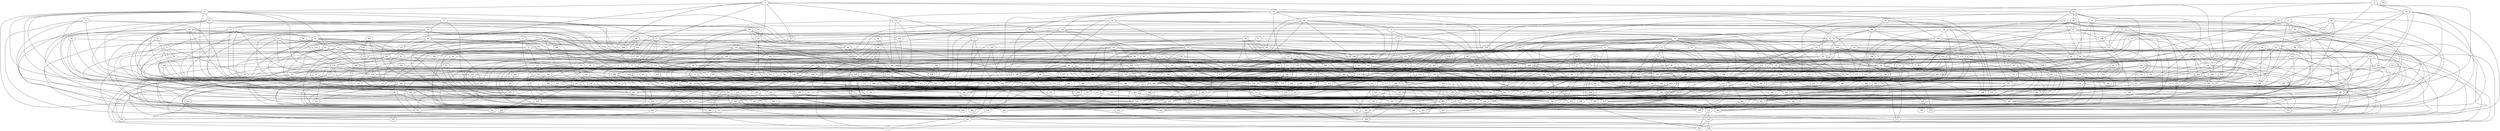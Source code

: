 strict graph "gnp_random_graph(400,0.015)" {
0;
1;
2;
3;
4;
5;
6;
7;
8;
9;
10;
11;
12;
13;
14;
15;
16;
17;
18;
19;
20;
21;
22;
23;
24;
25;
26;
27;
28;
29;
30;
31;
32;
33;
34;
35;
36;
37;
38;
39;
40;
41;
42;
43;
44;
45;
46;
47;
48;
49;
50;
51;
52;
53;
54;
55;
56;
57;
58;
59;
60;
61;
62;
63;
64;
65;
66;
67;
68;
69;
70;
71;
72;
73;
74;
75;
76;
77;
78;
79;
80;
81;
82;
83;
84;
85;
86;
87;
88;
89;
90;
91;
92;
93;
94;
95;
96;
97;
98;
99;
100;
101;
102;
103;
104;
105;
106;
107;
108;
109;
110;
111;
112;
113;
114;
115;
116;
117;
118;
119;
120;
121;
122;
123;
124;
125;
126;
127;
128;
129;
130;
131;
132;
133;
134;
135;
136;
137;
138;
139;
140;
141;
142;
143;
144;
145;
146;
147;
148;
149;
150;
151;
152;
153;
154;
155;
156;
157;
158;
159;
160;
161;
162;
163;
164;
165;
166;
167;
168;
169;
170;
171;
172;
173;
174;
175;
176;
177;
178;
179;
180;
181;
182;
183;
184;
185;
186;
187;
188;
189;
190;
191;
192;
193;
194;
195;
196;
197;
198;
199;
200;
201;
202;
203;
204;
205;
206;
207;
208;
209;
210;
211;
212;
213;
214;
215;
216;
217;
218;
219;
220;
221;
222;
223;
224;
225;
226;
227;
228;
229;
230;
231;
232;
233;
234;
235;
236;
237;
238;
239;
240;
241;
242;
243;
244;
245;
246;
247;
248;
249;
250;
251;
252;
253;
254;
255;
256;
257;
258;
259;
260;
261;
262;
263;
264;
265;
266;
267;
268;
269;
270;
271;
272;
273;
274;
275;
276;
277;
278;
279;
280;
281;
282;
283;
284;
285;
286;
287;
288;
289;
290;
291;
292;
293;
294;
295;
296;
297;
298;
299;
300;
301;
302;
303;
304;
305;
306;
307;
308;
309;
310;
311;
312;
313;
314;
315;
316;
317;
318;
319;
320;
321;
322;
323;
324;
325;
326;
327;
328;
329;
330;
331;
332;
333;
334;
335;
336;
337;
338;
339;
340;
341;
342;
343;
344;
345;
346;
347;
348;
349;
350;
351;
352;
353;
354;
355;
356;
357;
358;
359;
360;
361;
362;
363;
364;
365;
366;
367;
368;
369;
370;
371;
372;
373;
374;
375;
376;
377;
378;
379;
380;
381;
382;
383;
384;
385;
386;
387;
388;
389;
390;
391;
392;
393;
394;
395;
396;
397;
398;
399;
0 -- 345  [is_available=True, prob="0.550363733146"];
0 -- 330  [is_available=True, prob="0.949565236116"];
0 -- 91  [is_available=True, prob="0.751982206432"];
0 -- 180  [is_available=True, prob="0.565161580716"];
0 -- 342  [is_available=True, prob="1.0"];
1 -- 3  [is_available=True, prob="0.0767510638069"];
1 -- 68  [is_available=True, prob="0.824507393716"];
1 -- 326  [is_available=True, prob="0.0144702342013"];
1 -- 6  [is_available=True, prob="0.882277174586"];
1 -- 77  [is_available=True, prob="1.0"];
1 -- 15  [is_available=True, prob="0.485704711257"];
1 -- 17  [is_available=True, prob="0.775359478391"];
1 -- 371  [is_available=True, prob="0.804260559662"];
1 -- 207  [is_available=True, prob="0.584382685835"];
2 -- 387  [is_available=True, prob="1.0"];
2 -- 168  [is_available=True, prob="1.0"];
2 -- 234  [is_available=True, prob="0.146162081663"];
2 -- 333  [is_available=True, prob="0.38084859002"];
2 -- 147  [is_available=True, prob="1.0"];
2 -- 152  [is_available=True, prob="1.0"];
2 -- 58  [is_available=True, prob="0.984982382758"];
3 -- 289  [is_available=True, prob="1.0"];
3 -- 361  [is_available=True, prob="1.0"];
3 -- 135  [is_available=True, prob="1.0"];
3 -- 369  [is_available=True, prob="0.712760210188"];
3 -- 186  [is_available=True, prob="0.201286355827"];
4 -- 98  [is_available=True, prob="0.873317122088"];
4 -- 325  [is_available=True, prob="0.797630385145"];
4 -- 145  [is_available=True, prob="0.716850121101"];
4 -- 277  [is_available=True, prob="0.998652292204"];
4 -- 22  [is_available=True, prob="1.0"];
4 -- 37  [is_available=True, prob="0.315356368286"];
5 -- 227  [is_available=True, prob="0.919080797555"];
5 -- 101  [is_available=True, prob="0.348932210926"];
5 -- 262  [is_available=True, prob="0.790867087069"];
5 -- 75  [is_available=True, prob="0.307974893516"];
5 -- 373  [is_available=True, prob="0.0532842489397"];
5 -- 214  [is_available=True, prob="0.854919219994"];
6 -- 299  [is_available=True, prob="1.0"];
6 -- 54  [is_available=True, prob="0.915021395384"];
6 -- 65  [is_available=True, prob="0.864317418651"];
6 -- 329  [is_available=True, prob="0.942072456056"];
6 -- 295  [is_available=True, prob="1.0"];
6 -- 366  [is_available=True, prob="0.121861646106"];
6 -- 272  [is_available=True, prob="1.0"];
6 -- 113  [is_available=True, prob="0.0655544181188"];
6 -- 53  [is_available=True, prob="1.0"];
6 -- 182  [is_available=True, prob="0.690975462816"];
6 -- 393  [is_available=True, prob="0.791114278486"];
7 -- 101  [is_available=True, prob="0.0626440151651"];
7 -- 13  [is_available=True, prob="1.0"];
7 -- 47  [is_available=True, prob="0.811623639355"];
7 -- 23  [is_available=True, prob="0.955596031814"];
7 -- 15  [is_available=True, prob="1.0"];
7 -- 349  [is_available=True, prob="1.0"];
8 -- 224  [is_available=True, prob="0.883735561406"];
8 -- 344  [is_available=True, prob="0.686552348179"];
8 -- 386  [is_available=True, prob="0.359659571018"];
8 -- 324  [is_available=True, prob="0.0752859348123"];
8 -- 293  [is_available=True, prob="0.649588222677"];
8 -- 376  [is_available=True, prob="0.828641518514"];
8 -- 328  [is_available=True, prob="0.837824382791"];
8 -- 234  [is_available=True, prob="1.0"];
8 -- 301  [is_available=True, prob="1.0"];
8 -- 113  [is_available=True, prob="0.261983535239"];
8 -- 373  [is_available=True, prob="0.296752577428"];
8 -- 182  [is_available=True, prob="0.0647383287185"];
8 -- 24  [is_available=True, prob="0.246988666646"];
8 -- 57  [is_available=True, prob="1.0"];
8 -- 93  [is_available=True, prob="0.614249067878"];
8 -- 350  [is_available=True, prob="0.825741507517"];
9 -- 337  [is_available=True, prob="1.0"];
9 -- 338  [is_available=True, prob="0.206214702725"];
9 -- 163  [is_available=True, prob="0.466147393378"];
9 -- 190  [is_available=True, prob="1.0"];
10 -- 365  [is_available=True, prob="1.0"];
10 -- 142  [is_available=True, prob="0.464813817719"];
11 -- 329  [is_available=True, prob="0.699561533265"];
11 -- 170  [is_available=True, prob="1.0"];
11 -- 44  [is_available=True, prob="0.140881295885"];
11 -- 49  [is_available=True, prob="1.0"];
11 -- 372  [is_available=True, prob="1.0"];
11 -- 344  [is_available=True, prob="0.427304336491"];
12 -- 97  [is_available=True, prob="1.0"];
12 -- 196  [is_available=True, prob="1.0"];
12 -- 37  [is_available=True, prob="0.909222990043"];
12 -- 289  [is_available=True, prob="0.506138341961"];
12 -- 397  [is_available=True, prob="0.646401450264"];
12 -- 241  [is_available=True, prob="0.20967304071"];
12 -- 280  [is_available=True, prob="0.87209365612"];
13 -- 256  [is_available=True, prob="0.976247321349"];
13 -- 71  [is_available=True, prob="0.433798141044"];
13 -- 393  [is_available=True, prob="1.0"];
13 -- 43  [is_available=True, prob="1.0"];
13 -- 28  [is_available=True, prob="1.0"];
14 -- 80  [is_available=True, prob="0.0767716989778"];
14 -- 49  [is_available=True, prob="0.134597441147"];
14 -- 86  [is_available=True, prob="0.272868504524"];
14 -- 265  [is_available=True, prob="1.0"];
15 -- 224  [is_available=True, prob="0.857862023732"];
15 -- 166  [is_available=True, prob="0.511126934025"];
15 -- 75  [is_available=True, prob="1.0"];
15 -- 48  [is_available=True, prob="0.895966788841"];
15 -- 370  [is_available=True, prob="0.70109383392"];
15 -- 374  [is_available=True, prob="0.673608741244"];
15 -- 317  [is_available=True, prob="0.59579540891"];
15 -- 263  [is_available=True, prob="1.0"];
16 -- 65  [is_available=True, prob="0.939720790803"];
16 -- 66  [is_available=True, prob="0.115932617656"];
16 -- 205  [is_available=True, prob="0.547384033622"];
17 -- 267  [is_available=True, prob="0.416018891906"];
17 -- 203  [is_available=True, prob="0.389068605491"];
17 -- 235  [is_available=True, prob="0.250972741891"];
18 -- 133  [is_available=True, prob="0.847720126171"];
18 -- 38  [is_available=True, prob="1.0"];
18 -- 268  [is_available=True, prob="1.0"];
18 -- 274  [is_available=True, prob="0.0910262874142"];
18 -- 94  [is_available=True, prob="1.0"];
18 -- 56  [is_available=True, prob="0.552917190948"];
18 -- 158  [is_available=True, prob="0.820999962554"];
19 -- 96  [is_available=True, prob="0.985487551155"];
19 -- 162  [is_available=True, prob="0.927346751247"];
19 -- 268  [is_available=True, prob="0.961481047425"];
19 -- 307  [is_available=True, prob="0.387922867485"];
19 -- 55  [is_available=True, prob="0.437611933358"];
19 -- 91  [is_available=True, prob="0.337548996244"];
20 -- 81  [is_available=True, prob="0.363450056792"];
20 -- 323  [is_available=True, prob="0.804639223093"];
20 -- 329  [is_available=True, prob="0.442953397356"];
21 -- 96  [is_available=True, prob="1.0"];
21 -- 100  [is_available=True, prob="0.98411276923"];
21 -- 105  [is_available=True, prob="0.528207293179"];
21 -- 111  [is_available=True, prob="0.609806504414"];
21 -- 61  [is_available=True, prob="0.797767590479"];
21 -- 190  [is_available=True, prob="0.201168618727"];
22 -- 390  [is_available=True, prob="0.0160505001632"];
22 -- 360  [is_available=True, prob="1.0"];
22 -- 367  [is_available=True, prob="0.311188878107"];
22 -- 373  [is_available=True, prob="0.126546086614"];
22 -- 217  [is_available=True, prob="0.722561501082"];
22 -- 25  [is_available=True, prob="0.811278489485"];
22 -- 252  [is_available=True, prob="0.012520767742"];
23 -- 355  [is_available=True, prob="0.275498015585"];
23 -- 166  [is_available=True, prob="0.194380786351"];
23 -- 294  [is_available=True, prob="0.954912440646"];
23 -- 43  [is_available=True, prob="0.531508788407"];
23 -- 337  [is_available=True, prob="0.815422053027"];
23 -- 215  [is_available=True, prob="0.0596554980982"];
23 -- 284  [is_available=True, prob="0.541537050302"];
24 -- 252  [is_available=True, prob="0.373911673473"];
24 -- 53  [is_available=True, prob="0.954188721211"];
24 -- 205  [is_available=True, prob="0.506522559759"];
25 -- 328  [is_available=True, prob="1.0"];
25 -- 336  [is_available=True, prob="0.305294842429"];
25 -- 218  [is_available=True, prob="1.0"];
25 -- 119  [is_available=True, prob="0.949408331022"];
26 -- 321  [is_available=True, prob="0.298930010823"];
26 -- 100  [is_available=True, prob="1.0"];
26 -- 201  [is_available=True, prob="0.578313856534"];
26 -- 268  [is_available=True, prob="0.383238008005"];
26 -- 68  [is_available=True, prob="0.811722417094"];
26 -- 90  [is_available=True, prob="0.2317908487"];
26 -- 124  [is_available=True, prob="1.0"];
26 -- 125  [is_available=True, prob="1.0"];
27 -- 101  [is_available=True, prob="0.486517036006"];
27 -- 28  [is_available=True, prob="0.50268439188"];
27 -- 371  [is_available=True, prob="1.0"];
27 -- 365  [is_available=True, prob="0.47194957109"];
27 -- 209  [is_available=True, prob="0.888159093217"];
27 -- 179  [is_available=True, prob="0.673068078659"];
27 -- 378  [is_available=True, prob="1.0"];
27 -- 348  [is_available=True, prob="0.887087151766"];
28 -- 228  [is_available=True, prob="1.0"];
28 -- 329  [is_available=True, prob="0.282651155637"];
28 -- 204  [is_available=True, prob="0.437117269056"];
28 -- 212  [is_available=True, prob="1.0"];
28 -- 375  [is_available=True, prob="0.799074873795"];
28 -- 313  [is_available=True, prob="0.523672837932"];
28 -- 378  [is_available=True, prob="0.909781244202"];
29 -- 273  [is_available=True, prob="0.677642177079"];
29 -- 203  [is_available=True, prob="0.916076563392"];
29 -- 364  [is_available=True, prob="1.0"];
29 -- 235  [is_available=True, prob="0.133139738881"];
30 -- 100  [is_available=True, prob="0.572028663848"];
30 -- 357  [is_available=True, prob="1.0"];
30 -- 198  [is_available=True, prob="0.0014627621119"];
30 -- 103  [is_available=True, prob="0.356692275595"];
30 -- 392  [is_available=True, prob="0.0449932216187"];
30 -- 299  [is_available=True, prob="0.103043397816"];
30 -- 350  [is_available=True, prob="1.0"];
30 -- 389  [is_available=True, prob="0.111522651182"];
31 -- 129  [is_available=True, prob="1.0"];
31 -- 302  [is_available=True, prob="0.503833519172"];
31 -- 343  [is_available=True, prob="0.0679496681193"];
32 -- 266  [is_available=True, prob="0.30185765928"];
32 -- 127  [is_available=True, prob="0.0176504784391"];
32 -- 300  [is_available=True, prob="0.537883358302"];
32 -- 195  [is_available=True, prob="0.22375104892"];
32 -- 111  [is_available=True, prob="0.934701530874"];
33 -- 112  [is_available=True, prob="0.38046193981"];
33 -- 395  [is_available=True, prob="0.919889948235"];
33 -- 261  [is_available=True, prob="0.314936674254"];
33 -- 229  [is_available=True, prob="1.0"];
33 -- 253  [is_available=True, prob="0.0627863388462"];
34 -- 371  [is_available=True, prob="0.161778037142"];
34 -- 207  [is_available=True, prob="0.116891472796"];
34 -- 144  [is_available=True, prob="0.664228111958"];
34 -- 49  [is_available=True, prob="0.227710515879"];
34 -- 115  [is_available=True, prob="0.964663863855"];
34 -- 348  [is_available=True, prob="0.130373760183"];
35 -- 357  [is_available=True, prob="1.0"];
35 -- 175  [is_available=True, prob="0.642300717464"];
35 -- 176  [is_available=True, prob="0.7861458715"];
35 -- 376  [is_available=True, prob="0.526651872519"];
35 -- 120  [is_available=True, prob="1.0"];
35 -- 220  [is_available=True, prob="1.0"];
36 -- 179  [is_available=True, prob="0.813156509885"];
36 -- 44  [is_available=True, prob="0.170469026639"];
36 -- 333  [is_available=True, prob="0.547114264737"];
36 -- 270  [is_available=True, prob="0.348796167898"];
37 -- 192  [is_available=True, prob="0.850268873069"];
38 -- 80  [is_available=True, prob="0.389552091014"];
38 -- 145  [is_available=True, prob="0.506675340726"];
38 -- 91  [is_available=True, prob="1.0"];
38 -- 224  [is_available=True, prob="1.0"];
39 -- 96  [is_available=True, prob="0.523228814346"];
39 -- 45  [is_available=True, prob="1.0"];
39 -- 270  [is_available=True, prob="1.0"];
39 -- 205  [is_available=True, prob="0.0320249235253"];
39 -- 144  [is_available=True, prob="0.187737686191"];
39 -- 370  [is_available=True, prob="0.611342847155"];
39 -- 277  [is_available=True, prob="0.0163624778234"];
39 -- 119  [is_available=True, prob="0.0623652437595"];
39 -- 89  [is_available=True, prob="0.82917941853"];
39 -- 379  [is_available=True, prob="0.154976128579"];
39 -- 159  [is_available=True, prob="1.0"];
40 -- 260  [is_available=True, prob="0.324407084522"];
40 -- 198  [is_available=True, prob="0.503639093071"];
40 -- 393  [is_available=True, prob="0.0285803261177"];
40 -- 111  [is_available=True, prob="1.0"];
40 -- 56  [is_available=True, prob="0.154026172"];
40 -- 249  [is_available=True, prob="0.497234058116"];
40 -- 367  [is_available=True, prob="1.0"];
40 -- 350  [is_available=True, prob="0.738409906018"];
40 -- 159  [is_available=True, prob="1.0"];
41 -- 148  [is_available=True, prob="1.0"];
41 -- 190  [is_available=True, prob="0.202199065482"];
42 -- 352  [is_available=True, prob="0.176352079506"];
42 -- 150  [is_available=True, prob="0.841223652736"];
42 -- 200  [is_available=True, prob="0.463253374979"];
42 -- 174  [is_available=True, prob="0.244824185427"];
42 -- 342  [is_available=True, prob="1.0"];
42 -- 184  [is_available=True, prob="0.671496661621"];
42 -- 284  [is_available=True, prob="1.0"];
43 -- 65  [is_available=True, prob="0.132679269129"];
43 -- 374  [is_available=True, prob="0.899488553752"];
43 -- 205  [is_available=True, prob="0.974979890298"];
43 -- 244  [is_available=True, prob="0.921782823408"];
43 -- 182  [is_available=True, prob="0.896367207487"];
43 -- 216  [is_available=True, prob="0.929818162337"];
43 -- 397  [is_available=True, prob="1.0"];
43 -- 90  [is_available=True, prob="1.0"];
43 -- 271  [is_available=True, prob="0.835899735344"];
43 -- 286  [is_available=True, prob="1.0"];
44 -- 113  [is_available=True, prob="0.716148280918"];
44 -- 87  [is_available=True, prob="1.0"];
44 -- 196  [is_available=True, prob="0.196390653559"];
44 -- 154  [is_available=True, prob="0.897725412927"];
44 -- 283  [is_available=True, prob="0.677042156012"];
44 -- 191  [is_available=True, prob="0.70548931003"];
45 -- 73  [is_available=True, prob="0.642108575405"];
45 -- 174  [is_available=True, prob="0.927043772547"];
45 -- 177  [is_available=True, prob="0.436224327206"];
45 -- 178  [is_available=True, prob="0.73708262416"];
45 -- 275  [is_available=True, prob="1.0"];
45 -- 201  [is_available=True, prob="0.228785347346"];
45 -- 186  [is_available=True, prob="0.626775775633"];
46 -- 228  [is_available=True, prob="0.260790392161"];
46 -- 70  [is_available=True, prob="1.0"];
47 -- 311  [is_available=True, prob="0.706274987242"];
47 -- 395  [is_available=True, prob="0.0127483837664"];
47 -- 211  [is_available=True, prob="1.0"];
47 -- 170  [is_available=True, prob="0.852676171906"];
47 -- 247  [is_available=True, prob="0.426401630497"];
47 -- 301  [is_available=True, prob="1.0"];
47 -- 82  [is_available=True, prob="0.437723297411"];
47 -- 115  [is_available=True, prob="0.89639444505"];
47 -- 215  [is_available=True, prob="0.193444527807"];
47 -- 345  [is_available=True, prob="0.670953095546"];
48 -- 288  [is_available=True, prob="0.47795746928"];
48 -- 385  [is_available=True, prob="0.760111946809"];
48 -- 357  [is_available=True, prob="1.0"];
48 -- 202  [is_available=True, prob="1.0"];
48 -- 203  [is_available=True, prob="0.0496220708286"];
48 -- 279  [is_available=True, prob="0.924338904702"];
48 -- 314  [is_available=True, prob="0.33432773285"];
49 -- 291  [is_available=True, prob="0.0991272706394"];
49 -- 165  [is_available=True, prob="0.657793581131"];
49 -- 313  [is_available=True, prob="0.368238141996"];
49 -- 250  [is_available=True, prob="0.816467212539"];
49 -- 123  [is_available=True, prob="1.0"];
49 -- 159  [is_available=True, prob="1.0"];
50 -- 344  [is_available=True, prob="0.537243434509"];
50 -- 194  [is_available=True, prob="0.392301662837"];
50 -- 204  [is_available=True, prob="0.465391110903"];
50 -- 305  [is_available=True, prob="0.705802782876"];
50 -- 152  [is_available=True, prob="0.677154252709"];
50 -- 58  [is_available=True, prob="0.242637327158"];
51 -- 56  [is_available=True, prob="0.936370203669"];
51 -- 297  [is_available=True, prob="0.474462619023"];
51 -- 227  [is_available=True, prob="1.0"];
52 -- 387  [is_available=True, prob="1.0"];
52 -- 292  [is_available=True, prob="1.0"];
52 -- 231  [is_available=True, prob="1.0"];
52 -- 170  [is_available=True, prob="0.329255240675"];
52 -- 337  [is_available=True, prob="0.831730167519"];
52 -- 184  [is_available=True, prob="1.0"];
52 -- 377  [is_available=True, prob="1.0"];
53 -- 366  [is_available=True, prob="1.0"];
53 -- 273  [is_available=True, prob="0.0890256517373"];
53 -- 309  [is_available=True, prob="1.0"];
53 -- 350  [is_available=True, prob="0.111394482231"];
54 -- 193  [is_available=True, prob="0.274190711269"];
54 -- 67  [is_available=True, prob="1.0"];
54 -- 106  [is_available=True, prob="1.0"];
54 -- 270  [is_available=True, prob="0.510437054364"];
54 -- 367  [is_available=True, prob="0.197776973304"];
54 -- 195  [is_available=True, prob="1.0"];
54 -- 276  [is_available=True, prob="0.196365754595"];
54 -- 157  [is_available=True, prob="1.0"];
55 -- 133  [is_available=True, prob="1.0"];
55 -- 198  [is_available=True, prob="0.718584133973"];
55 -- 76  [is_available=True, prob="0.88392491365"];
55 -- 174  [is_available=True, prob="0.0652908181543"];
55 -- 178  [is_available=True, prob="0.657017627549"];
55 -- 244  [is_available=True, prob="1.0"];
55 -- 374  [is_available=True, prob="0.587515008926"];
55 -- 313  [is_available=True, prob="1.0"];
55 -- 276  [is_available=True, prob="1.0"];
55 -- 351  [is_available=True, prob="0.638598009449"];
56 -- 307  [is_available=True, prob="0.164656534395"];
56 -- 214  [is_available=True, prob="0.76115423237"];
56 -- 186  [is_available=True, prob="1.0"];
57 -- 78  [is_available=True, prob="0.659594737593"];
57 -- 271  [is_available=True, prob="0.664366305811"];
57 -- 304  [is_available=True, prob="0.463636216464"];
57 -- 232  [is_available=True, prob="0.5300825026"];
57 -- 311  [is_available=True, prob="0.44355234614"];
57 -- 381  [is_available=True, prob="0.38556767767"];
57 -- 319  [is_available=True, prob="0.877267579677"];
58 -- 76  [is_available=True, prob="1.0"];
58 -- 369  [is_available=True, prob="0.972229966181"];
58 -- 94  [is_available=True, prob="1.0"];
58 -- 63  [is_available=True, prob="0.618003580708"];
59 -- 112  [is_available=True, prob="0.766626327874"];
59 -- 337  [is_available=True, prob="0.870240063494"];
59 -- 173  [is_available=True, prob="0.401249905323"];
59 -- 342  [is_available=True, prob="1.0"];
60 -- 277  [is_available=True, prob="1.0"];
61 -- 142  [is_available=True, prob="0.325702830183"];
62 -- 385  [is_available=True, prob="1.0"];
62 -- 347  [is_available=True, prob="0.348096365584"];
62 -- 174  [is_available=True, prob="0.417733852174"];
62 -- 148  [is_available=True, prob="0.0963215125261"];
62 -- 183  [is_available=True, prob="0.737273212032"];
62 -- 282  [is_available=True, prob="0.78810655784"];
62 -- 91  [is_available=True, prob="0.96868110329"];
62 -- 94  [is_available=True, prob="0.905534760656"];
63 -- 352  [is_available=True, prob="0.958701824488"];
63 -- 386  [is_available=True, prob="0.933449263284"];
63 -- 324  [is_available=True, prob="0.984631826304"];
63 -- 392  [is_available=True, prob="0.333111468042"];
63 -- 204  [is_available=True, prob="0.960925657904"];
63 -- 178  [is_available=True, prob="1.0"];
63 -- 373  [is_available=True, prob="0.199149280065"];
63 -- 95  [is_available=True, prob="0.847238197637"];
64 -- 304  [is_available=True, prob="1.0"];
64 -- 217  [is_available=True, prob="0.444250324854"];
64 -- 125  [is_available=True, prob="0.477034164654"];
64 -- 305  [is_available=True, prob="0.967977159165"];
65 -- 289  [is_available=True, prob="0.759675523146"];
65 -- 386  [is_available=True, prob="0.169686407542"];
65 -- 168  [is_available=True, prob="1.0"];
65 -- 265  [is_available=True, prob="0.596284481376"];
65 -- 94  [is_available=True, prob="0.793997898244"];
66 -- 384  [is_available=True, prob="1.0"];
66 -- 175  [is_available=True, prob="0.573075249551"];
66 -- 372  [is_available=True, prob="0.921012147548"];
66 -- 254  [is_available=True, prob="0.495739830761"];
66 -- 118  [is_available=True, prob="0.21569471566"];
66 -- 249  [is_available=True, prob="1.0"];
66 -- 251  [is_available=True, prob="0.452669281119"];
66 -- 158  [is_available=True, prob="0.532306235877"];
67 -- 68  [is_available=True, prob="1.0"];
68 -- 360  [is_available=True, prob="0.443294179036"];
68 -- 332  [is_available=True, prob="0.343955937044"];
68 -- 333  [is_available=True, prob="0.371564047807"];
68 -- 90  [is_available=True, prob="0.964590945736"];
69 -- 297  [is_available=True, prob="0.59800091114"];
69 -- 174  [is_available=True, prob="0.405719801159"];
70 -- 197  [is_available=True, prob="0.223076331621"];
70 -- 168  [is_available=True, prob="0.506274620679"];
70 -- 269  [is_available=True, prob="1.0"];
70 -- 309  [is_available=True, prob="0.600264165836"];
70 -- 86  [is_available=True, prob="0.405099806923"];
70 -- 249  [is_available=True, prob="0.357951620083"];
70 -- 221  [is_available=True, prob="0.561675457262"];
71 -- 164  [is_available=True, prob="0.305677154165"];
71 -- 357  [is_available=True, prob="0.250710911664"];
71 -- 335  [is_available=True, prob="0.574576001012"];
71 -- 281  [is_available=True, prob="0.0619576494242"];
71 -- 79  [is_available=True, prob="0.334480449535"];
71 -- 318  [is_available=True, prob="0.758435122933"];
72 -- 104  [is_available=True, prob="0.593834264931"];
72 -- 138  [is_available=True, prob="1.0"];
72 -- 147  [is_available=True, prob="1.0"];
72 -- 199  [is_available=True, prob="0.0252785957428"];
73 -- 322  [is_available=True, prob="0.118924799397"];
73 -- 166  [is_available=True, prob="0.181684198696"];
73 -- 143  [is_available=True, prob="0.944146756839"];
73 -- 87  [is_available=True, prob="0.591447088556"];
73 -- 120  [is_available=True, prob="0.319082419158"];
73 -- 123  [is_available=True, prob="0.666665323806"];
74 -- 281  [is_available=True, prob="0.492431552216"];
74 -- 359  [is_available=True, prob="0.565788679236"];
75 -- 292  [is_available=True, prob="0.385305620168"];
75 -- 398  [is_available=True, prob="1.0"];
75 -- 117  [is_available=True, prob="0.874769605979"];
75 -- 94  [is_available=True, prob="0.425916864875"];
76 -- 261  [is_available=True, prob="0.261602262519"];
76 -- 309  [is_available=True, prob="0.292237871626"];
76 -- 183  [is_available=True, prob="0.978771679248"];
76 -- 127  [is_available=True, prob="0.422605898913"];
77 -- 208  [is_available=True, prob="0.0439463170868"];
77 -- 164  [is_available=True, prob="0.829417017213"];
77 -- 150  [is_available=True, prob="1.0"];
77 -- 145  [is_available=True, prob="0.0704038367697"];
78 -- 395  [is_available=True, prob="0.51192852829"];
78 -- 260  [is_available=True, prob="0.868759047169"];
78 -- 170  [is_available=True, prob="0.136080199217"];
78 -- 107  [is_available=True, prob="1.0"];
78 -- 241  [is_available=True, prob="0.39337083081"];
78 -- 311  [is_available=True, prob="0.185296152254"];
79 -- 247  [is_available=True, prob="0.915086863886"];
79 -- 174  [is_available=True, prob="0.744337506259"];
80 -- 322  [is_available=True, prob="0.780556592976"];
80 -- 394  [is_available=True, prob="0.806580104941"];
80 -- 216  [is_available=True, prob="1.0"];
80 -- 184  [is_available=True, prob="0.594109095867"];
80 -- 158  [is_available=True, prob="0.169119432087"];
81 -- 128  [is_available=True, prob="0.0902349129037"];
81 -- 395  [is_available=True, prob="0.525062802057"];
81 -- 347  [is_available=True, prob="1.0"];
81 -- 221  [is_available=True, prob="1.0"];
82 -- 384  [is_available=True, prob="1.0"];
82 -- 292  [is_available=True, prob="0.392772753012"];
82 -- 296  [is_available=True, prob="0.379487469599"];
82 -- 297  [is_available=True, prob="0.0786413090105"];
82 -- 331  [is_available=True, prob="0.0722397187312"];
82 -- 118  [is_available=True, prob="1.0"];
82 -- 125  [is_available=True, prob="0.384530378006"];
82 -- 319  [is_available=True, prob="0.916164854737"];
83 -- 208  [is_available=True, prob="1.0"];
83 -- 361  [is_available=True, prob="0.0892004619792"];
83 -- 163  [is_available=True, prob="0.210411877061"];
83 -- 182  [is_available=True, prob="1.0"];
84 -- 160  [is_available=True, prob="0.716588985192"];
84 -- 387  [is_available=True, prob="0.317917902152"];
84 -- 270  [is_available=True, prob="0.359351010478"];
85 -- 176  [is_available=True, prob="0.0969984756391"];
85 -- 131  [is_available=True, prob="0.44604789671"];
85 -- 324  [is_available=True, prob="0.763216053853"];
85 -- 235  [is_available=True, prob="0.384961825973"];
86 -- 192  [is_available=True, prob="0.59093669595"];
86 -- 257  [is_available=True, prob="1.0"];
86 -- 326  [is_available=True, prob="1.0"];
86 -- 150  [is_available=True, prob="0.0468633793471"];
87 -- 132  [is_available=True, prob="1.0"];
87 -- 109  [is_available=True, prob="0.814872449596"];
87 -- 365  [is_available=True, prob="0.226157154496"];
87 -- 375  [is_available=True, prob="0.401262184069"];
87 -- 100  [is_available=True, prob="0.95444526745"];
87 -- 396  [is_available=True, prob="1.0"];
87 -- 254  [is_available=True, prob="0.255339451785"];
88 -- 120  [is_available=True, prob="0.528345139428"];
88 -- 296  [is_available=True, prob="0.245575594681"];
88 -- 244  [is_available=True, prob="1.0"];
88 -- 230  [is_available=True, prob="1.0"];
89 -- 97  [is_available=True, prob="1.0"];
89 -- 355  [is_available=True, prob="1.0"];
89 -- 328  [is_available=True, prob="0.925008215664"];
89 -- 185  [is_available=True, prob="0.228803411077"];
89 -- 124  [is_available=True, prob="1.0"];
90 -- 170  [is_available=True, prob="0.961911677751"];
90 -- 334  [is_available=True, prob="0.0856710119258"];
90 -- 175  [is_available=True, prob="1.0"];
90 -- 146  [is_available=True, prob="1.0"];
91 -- 358  [is_available=True, prob="0.63337368145"];
91 -- 328  [is_available=True, prob="0.442531088313"];
91 -- 138  [is_available=True, prob="0.289119151673"];
91 -- 235  [is_available=True, prob="1.0"];
91 -- 142  [is_available=True, prob="0.279297919144"];
91 -- 303  [is_available=True, prob="0.960703141288"];
91 -- 253  [is_available=True, prob="1.0"];
92 -- 289  [is_available=True, prob="0.302117844267"];
92 -- 237  [is_available=True, prob="0.973882286526"];
92 -- 304  [is_available=True, prob="0.462365576027"];
92 -- 337  [is_available=True, prob="1.0"];
92 -- 178  [is_available=True, prob="0.525468734074"];
92 -- 181  [is_available=True, prob="0.921544872496"];
92 -- 248  [is_available=True, prob="0.206448856808"];
93 -- 101  [is_available=True, prob="0.475173116857"];
93 -- 399  [is_available=True, prob="1.0"];
93 -- 248  [is_available=True, prob="0.557385287537"];
93 -- 284  [is_available=True, prob="1.0"];
93 -- 133  [is_available=True, prob="1.0"];
94 -- 222  [is_available=True, prob="1.0"];
94 -- 312  [is_available=True, prob="0.558094335593"];
94 -- 380  [is_available=True, prob="0.577752573395"];
94 -- 127  [is_available=True, prob="0.188670840274"];
95 -- 395  [is_available=True, prob="0.160086063889"];
95 -- 243  [is_available=True, prob="1.0"];
95 -- 363  [is_available=True, prob="0.234538408959"];
95 -- 179  [is_available=True, prob="0.487887348375"];
95 -- 313  [is_available=True, prob="0.511664309917"];
96 -- 257  [is_available=True, prob="0.652167671497"];
96 -- 194  [is_available=True, prob="0.333481943188"];
96 -- 355  [is_available=True, prob="0.160447886772"];
96 -- 338  [is_available=True, prob="0.947015482205"];
96 -- 191  [is_available=True, prob="0.673752569952"];
97 -- 385  [is_available=True, prob="1.0"];
97 -- 356  [is_available=True, prob="0.730500933512"];
97 -- 134  [is_available=True, prob="0.417549699437"];
97 -- 332  [is_available=True, prob="0.149967601189"];
97 -- 217  [is_available=True, prob="0.480251971417"];
97 -- 346  [is_available=True, prob="0.765838863566"];
97 -- 125  [is_available=True, prob="1.0"];
98 -- 137  [is_available=True, prob="1.0"];
98 -- 163  [is_available=True, prob="0.869992147148"];
98 -- 161  [is_available=True, prob="0.419862168636"];
99 -- 240  [is_available=True, prob="0.772271352973"];
99 -- 204  [is_available=True, prob="1.0"];
99 -- 141  [is_available=True, prob="1.0"];
99 -- 269  [is_available=True, prob="0.126301767581"];
100 -- 264  [is_available=True, prob="0.615856837851"];
100 -- 300  [is_available=True, prob="0.177843465626"];
100 -- 210  [is_available=True, prob="0.730417983601"];
100 -- 215  [is_available=True, prob="0.146576928484"];
101 -- 192  [is_available=True, prob="0.657975961779"];
101 -- 164  [is_available=True, prob="0.609475573307"];
101 -- 300  [is_available=True, prob="0.854156161151"];
101 -- 307  [is_available=True, prob="0.0783076131163"];
101 -- 280  [is_available=True, prob="0.603552263687"];
102 -- 136  [is_available=True, prob="0.0871021124556"];
102 -- 319  [is_available=True, prob="0.217940612944"];
103 -- 200  [is_available=True, prob="0.886263329044"];
103 -- 336  [is_available=True, prob="0.881005095049"];
103 -- 324  [is_available=True, prob="0.461256282994"];
103 -- 369  [is_available=True, prob="0.988254615645"];
104 -- 352  [is_available=True, prob="0.920249462987"];
104 -- 244  [is_available=True, prob="0.974216494137"];
105 -- 378  [is_available=True, prob="0.176663539561"];
105 -- 261  [is_available=True, prob="0.916169059346"];
105 -- 278  [is_available=True, prob="1.0"];
105 -- 231  [is_available=True, prob="1.0"];
106 -- 264  [is_available=True, prob="0.546828884341"];
106 -- 258  [is_available=True, prob="0.380815338092"];
106 -- 389  [is_available=True, prob="1.0"];
107 -- 273  [is_available=True, prob="0.290094153444"];
107 -- 371  [is_available=True, prob="0.915214160106"];
108 -- 367  [is_available=True, prob="0.763129146957"];
109 -- 386  [is_available=True, prob="1.0"];
109 -- 195  [is_available=True, prob="1.0"];
109 -- 182  [is_available=True, prob="0.414904219093"];
109 -- 183  [is_available=True, prob="1.0"];
109 -- 185  [is_available=True, prob="1.0"];
109 -- 189  [is_available=True, prob="0.36560517588"];
110 -- 194  [is_available=True, prob="1.0"];
110 -- 360  [is_available=True, prob="0.597056616941"];
110 -- 361  [is_available=True, prob="0.879472886431"];
110 -- 249  [is_available=True, prob="0.26844261204"];
110 -- 282  [is_available=True, prob="0.865236521304"];
110 -- 381  [is_available=True, prob="0.494613294115"];
110 -- 351  [is_available=True, prob="0.471610377942"];
111 -- 197  [is_available=True, prob="0.359206045396"];
111 -- 233  [is_available=True, prob="0.642915719419"];
111 -- 300  [is_available=True, prob="0.109136600756"];
111 -- 309  [is_available=True, prob="0.992666624487"];
112 -- 131  [is_available=True, prob="1.0"];
112 -- 165  [is_available=True, prob="0.585540356988"];
112 -- 376  [is_available=True, prob="0.156095136954"];
112 -- 312  [is_available=True, prob="0.0664941549064"];
112 -- 286  [is_available=True, prob="0.936435633269"];
113 -- 173  [is_available=True, prob="1.0"];
113 -- 301  [is_available=True, prob="0.491623184105"];
113 -- 317  [is_available=True, prob="0.0713724317843"];
114 -- 296  [is_available=True, prob="0.373579221237"];
114 -- 276  [is_available=True, prob="0.108129910546"];
114 -- 172  [is_available=True, prob="0.710160152249"];
114 -- 119  [is_available=True, prob="1.0"];
115 -- 354  [is_available=True, prob="0.680936022358"];
115 -- 230  [is_available=True, prob="0.243852891702"];
115 -- 245  [is_available=True, prob="0.981703449931"];
115 -- 314  [is_available=True, prob="0.607880304589"];
116 -- 170  [is_available=True, prob="0.992193186998"];
116 -- 395  [is_available=True, prob="1.0"];
116 -- 140  [is_available=True, prob="0.402564519463"];
116 -- 372  [is_available=True, prob="0.532315787258"];
116 -- 282  [is_available=True, prob="0.138385971559"];
116 -- 349  [is_available=True, prob="0.519968181249"];
116 -- 383  [is_available=True, prob="0.21608175524"];
117 -- 386  [is_available=True, prob="0.601150030258"];
117 -- 212  [is_available=True, prob="1.0"];
117 -- 365  [is_available=True, prob="0.450887003258"];
118 -- 224  [is_available=True, prob="0.814539320197"];
118 -- 295  [is_available=True, prob="0.760124163916"];
118 -- 169  [is_available=True, prob="0.708631311181"];
118 -- 140  [is_available=True, prob="0.862695806489"];
118 -- 241  [is_available=True, prob="0.314070768521"];
118 -- 340  [is_available=True, prob="0.048133262241"];
118 -- 268  [is_available=True, prob="0.177202808952"];
119 -- 294  [is_available=True, prob="0.412187833028"];
119 -- 396  [is_available=True, prob="0.979276427002"];
119 -- 333  [is_available=True, prob="0.0409845891646"];
119 -- 175  [is_available=True, prob="0.181863698009"];
119 -- 150  [is_available=True, prob="0.468513901788"];
119 -- 311  [is_available=True, prob="0.423205725928"];
119 -- 124  [is_available=True, prob="1.0"];
120 -- 166  [is_available=True, prob="0.316046682967"];
120 -- 328  [is_available=True, prob="0.107580096331"];
120 -- 279  [is_available=True, prob="0.56631126315"];
120 -- 376  [is_available=True, prob="0.169399977683"];
120 -- 341  [is_available=True, prob="0.169260005857"];
120 -- 151  [is_available=True, prob="1.0"];
120 -- 155  [is_available=True, prob="0.00136938429615"];
121 -- 141  [is_available=True, prob="0.170680603533"];
121 -- 216  [is_available=True, prob="0.170280988511"];
121 -- 387  [is_available=True, prob="0.889061625399"];
121 -- 133  [is_available=True, prob="0.501490644503"];
121 -- 135  [is_available=True, prob="0.378107714528"];
122 -- 130  [is_available=True, prob="0.613514923929"];
122 -- 323  [is_available=True, prob="1.0"];
122 -- 360  [is_available=True, prob="1.0"];
122 -- 235  [is_available=True, prob="1.0"];
122 -- 238  [is_available=True, prob="0.0305569290398"];
122 -- 179  [is_available=True, prob="0.650937681695"];
122 -- 154  [is_available=True, prob="1.0"];
123 -- 392  [is_available=True, prob="0.282301994869"];
123 -- 240  [is_available=True, prob="1.0"];
123 -- 279  [is_available=True, prob="1.0"];
123 -- 378  [is_available=True, prob="0.116645942186"];
124 -- 128  [is_available=True, prob="0.631989710856"];
124 -- 134  [is_available=True, prob="0.294974869228"];
124 -- 209  [is_available=True, prob="1.0"];
125 -- 167  [is_available=True, prob="0.962530700247"];
126 -- 240  [is_available=True, prob="0.479578079134"];
126 -- 288  [is_available=True, prob="0.430798433768"];
126 -- 292  [is_available=True, prob="1.0"];
126 -- 158  [is_available=True, prob="1.0"];
126 -- 377  [is_available=True, prob="1.0"];
127 -- 291  [is_available=True, prob="0.377096048626"];
127 -- 292  [is_available=True, prob="1.0"];
127 -- 360  [is_available=True, prob="0.638675632909"];
127 -- 215  [is_available=True, prob="0.271343617249"];
127 -- 379  [is_available=True, prob="0.393261117671"];
127 -- 156  [is_available=True, prob="0.0870361109081"];
128 -- 387  [is_available=True, prob="0.887521546458"];
128 -- 342  [is_available=True, prob="0.0559725777587"];
128 -- 276  [is_available=True, prob="1.0"];
128 -- 310  [is_available=True, prob="0.557490013626"];
128 -- 314  [is_available=True, prob="0.485640383207"];
128 -- 285  [is_available=True, prob="1.0"];
129 -- 191  [is_available=True, prob="0.587328977818"];
129 -- 237  [is_available=True, prob="0.88740487429"];
130 -- 324  [is_available=True, prob="0.225326507782"];
130 -- 174  [is_available=True, prob="0.556151454429"];
130 -- 183  [is_available=True, prob="1.0"];
131 -- 304  [is_available=True, prob="0.915615795763"];
131 -- 307  [is_available=True, prob="0.135058356301"];
131 -- 358  [is_available=True, prob="1.0"];
132 -- 224  [is_available=True, prob="0.594380797611"];
132 -- 203  [is_available=True, prob="0.895489384997"];
132 -- 208  [is_available=True, prob="0.380189980345"];
132 -- 241  [is_available=True, prob="0.384275189723"];
132 -- 179  [is_available=True, prob="0.0730591676504"];
132 -- 244  [is_available=True, prob="1.0"];
132 -- 182  [is_available=True, prob="0.567748777359"];
132 -- 345  [is_available=True, prob="0.454770596386"];
133 -- 336  [is_available=True, prob="1.0"];
133 -- 217  [is_available=True, prob="1.0"];
133 -- 156  [is_available=True, prob="0.646374139751"];
134 -- 289  [is_available=True, prob="0.726116440878"];
134 -- 201  [is_available=True, prob="0.310336694273"];
134 -- 266  [is_available=True, prob="0.517312622495"];
134 -- 391  [is_available=True, prob="1.0"];
134 -- 217  [is_available=True, prob="1.0"];
134 -- 255  [is_available=True, prob="0.3669724105"];
135 -- 327  [is_available=True, prob="1.0"];
135 -- 186  [is_available=True, prob="1.0"];
135 -- 191  [is_available=True, prob="1.0"];
136 -- 186  [is_available=True, prob="0.281352022572"];
136 -- 388  [is_available=True, prob="0.832531184543"];
136 -- 230  [is_available=True, prob="0.962723275253"];
136 -- 271  [is_available=True, prob="0.389525490805"];
137 -- 260  [is_available=True, prob="0.559310226087"];
137 -- 197  [is_available=True, prob="0.216793589667"];
137 -- 234  [is_available=True, prob="0.137118383006"];
137 -- 173  [is_available=True, prob="0.268964158681"];
137 -- 335  [is_available=True, prob="0.298611500915"];
138 -- 193  [is_available=True, prob="0.675381920234"];
138 -- 147  [is_available=True, prob="0.0117202044955"];
139 -- 369  [is_available=True, prob="0.373367492776"];
139 -- 266  [is_available=True, prob="0.265278385462"];
139 -- 214  [is_available=True, prob="0.200109386454"];
139 -- 303  [is_available=True, prob="1.0"];
140 -- 227  [is_available=True, prob="0.990487117747"];
140 -- 294  [is_available=True, prob="0.717651952508"];
140 -- 368  [is_available=True, prob="0.00416991869628"];
140 -- 211  [is_available=True, prob="0.0433606020497"];
140 -- 315  [is_available=True, prob="0.828141138411"];
141 -- 262  [is_available=True, prob="1.0"];
141 -- 327  [is_available=True, prob="0.494336182517"];
141 -- 142  [is_available=True, prob="1.0"];
141 -- 387  [is_available=True, prob="0.174034673876"];
142 -- 269  [is_available=True, prob="0.0554150477406"];
142 -- 255  [is_available=True, prob="0.0422020824766"];
143 -- 156  [is_available=True, prob="0.980113884294"];
143 -- 372  [is_available=True, prob="0.00279444053724"];
143 -- 190  [is_available=True, prob="0.353225362765"];
143 -- 215  [is_available=True, prob="0.661417621358"];
144 -- 160  [is_available=True, prob="1.0"];
144 -- 323  [is_available=True, prob="1.0"];
144 -- 147  [is_available=True, prob="0.301104146738"];
144 -- 214  [is_available=True, prob="1.0"];
144 -- 279  [is_available=True, prob="0.646467272121"];
144 -- 222  [is_available=True, prob="0.628163839935"];
145 -- 324  [is_available=True, prob="0.092042720624"];
145 -- 328  [is_available=True, prob="0.471882254877"];
145 -- 363  [is_available=True, prob="0.111483966564"];
145 -- 372  [is_available=True, prob="1.0"];
146 -- 241  [is_available=True, prob="1.0"];
146 -- 211  [is_available=True, prob="1.0"];
146 -- 280  [is_available=True, prob="1.0"];
146 -- 222  [is_available=True, prob="0.275254479957"];
146 -- 287  [is_available=True, prob="0.520507618554"];
147 -- 325  [is_available=True, prob="0.0670316021638"];
147 -- 203  [is_available=True, prob="0.521358260415"];
147 -- 154  [is_available=True, prob="0.812665692176"];
148 -- 216  [is_available=True, prob="0.402335498604"];
148 -- 186  [is_available=True, prob="0.234558379378"];
148 -- 360  [is_available=True, prob="0.422882510158"];
149 -- 237  [is_available=True, prob="1.0"];
150 -- 232  [is_available=True, prob="0.512189648594"];
150 -- 380  [is_available=True, prob="0.606082241815"];
151 -- 316  [is_available=True, prob="0.392307941816"];
151 -- 333  [is_available=True, prob="0.54019815705"];
151 -- 397  [is_available=True, prob="0.759847847891"];
152 -- 240  [is_available=True, prob="0.299782907489"];
153 -- 322  [is_available=True, prob="0.894428549403"];
153 -- 260  [is_available=True, prob="0.111198524837"];
153 -- 233  [is_available=True, prob="0.599297620475"];
153 -- 363  [is_available=True, prob="1.0"];
153 -- 369  [is_available=True, prob="1.0"];
153 -- 348  [is_available=True, prob="0.506617698339"];
154 -- 196  [is_available=True, prob="0.76673245733"];
154 -- 203  [is_available=True, prob="0.275734628027"];
154 -- 301  [is_available=True, prob="0.869513276718"];
154 -- 176  [is_available=True, prob="0.212937926009"];
154 -- 249  [is_available=True, prob="0.511389248475"];
154 -- 157  [is_available=True, prob="0.878089450508"];
155 -- 234  [is_available=True, prob="0.548277060939"];
155 -- 298  [is_available=True, prob="0.478929918864"];
155 -- 262  [is_available=True, prob="0.544642755734"];
155 -- 215  [is_available=True, prob="1.0"];
156 -- 256  [is_available=True, prob="1.0"];
156 -- 162  [is_available=True, prob="0.778578768562"];
156 -- 165  [is_available=True, prob="0.0908055764632"];
156 -- 180  [is_available=True, prob="0.869261489826"];
156 -- 277  [is_available=True, prob="0.382281723015"];
157 -- 198  [is_available=True, prob="1.0"];
157 -- 325  [is_available=True, prob="0.0753334760661"];
158 -- 392  [is_available=True, prob="0.95947814654"];
158 -- 372  [is_available=True, prob="1.0"];
158 -- 309  [is_available=True, prob="1.0"];
159 -- 288  [is_available=True, prob="0.196928690533"];
159 -- 308  [is_available=True, prob="1.0"];
159 -- 347  [is_available=True, prob="1.0"];
160 -- 209  [is_available=True, prob="1.0"];
160 -- 170  [is_available=True, prob="0.652165464716"];
161 -- 347  [is_available=True, prob="0.872592575885"];
161 -- 306  [is_available=True, prob="1.0"];
161 -- 182  [is_available=True, prob="0.707325688446"];
161 -- 335  [is_available=True, prob="0.137071727689"];
162 -- 164  [is_available=True, prob="1.0"];
162 -- 390  [is_available=True, prob="1.0"];
162 -- 315  [is_available=True, prob="1.0"];
163 -- 322  [is_available=True, prob="0.563269918659"];
163 -- 269  [is_available=True, prob="1.0"];
163 -- 276  [is_available=True, prob="0.223416063236"];
163 -- 347  [is_available=True, prob="1.0"];
164 -- 249  [is_available=True, prob="0.481061708986"];
165 -- 368  [is_available=True, prob="0.747580423551"];
165 -- 388  [is_available=True, prob="1.0"];
165 -- 301  [is_available=True, prob="0.562754893668"];
166 -- 375  [is_available=True, prob="0.685944035176"];
166 -- 229  [is_available=True, prob="0.789780075913"];
166 -- 183  [is_available=True, prob="0.39974544628"];
166 -- 297  [is_available=True, prob="1.0"];
167 -- 168  [is_available=True, prob="0.761499147565"];
167 -- 241  [is_available=True, prob="0.3821129858"];
167 -- 331  [is_available=True, prob="1.0"];
167 -- 328  [is_available=True, prob="0.125245372066"];
168 -- 326  [is_available=True, prob="0.989677177512"];
168 -- 327  [is_available=True, prob="0.375181745203"];
168 -- 238  [is_available=True, prob="0.478932864955"];
168 -- 308  [is_available=True, prob="1.0"];
168 -- 219  [is_available=True, prob="1.0"];
169 -- 393  [is_available=True, prob="0.593761805771"];
169 -- 291  [is_available=True, prob="0.632406810637"];
169 -- 398  [is_available=True, prob="0.0166783591458"];
170 -- 210  [is_available=True, prob="0.995446611913"];
170 -- 373  [is_available=True, prob="0.930230895343"];
170 -- 185  [is_available=True, prob="0.987697125281"];
170 -- 376  [is_available=True, prob="1.0"];
170 -- 335  [is_available=True, prob="0.236371361376"];
171 -- 258  [is_available=True, prob="0.909012655284"];
171 -- 388  [is_available=True, prob="1.0"];
171 -- 395  [is_available=True, prob="0.928854116873"];
171 -- 366  [is_available=True, prob="1.0"];
171 -- 275  [is_available=True, prob="1.0"];
171 -- 340  [is_available=True, prob="0.607388083164"];
171 -- 238  [is_available=True, prob="0.768556667396"];
171 -- 220  [is_available=True, prob="1.0"];
172 -- 388  [is_available=True, prob="1.0"];
172 -- 305  [is_available=True, prob="0.948111807578"];
172 -- 307  [is_available=True, prob="0.877489435031"];
172 -- 276  [is_available=True, prob="0.379852157198"];
172 -- 278  [is_available=True, prob="1.0"];
172 -- 348  [is_available=True, prob="0.828063061726"];
173 -- 283  [is_available=True, prob="0.764399904917"];
173 -- 292  [is_available=True, prob="1.0"];
173 -- 240  [is_available=True, prob="0.777901547429"];
173 -- 341  [is_available=True, prob="0.982735405619"];
173 -- 280  [is_available=True, prob="0.14201351429"];
174 -- 320  [is_available=True, prob="0.353538989721"];
174 -- 290  [is_available=True, prob="0.416008808599"];
174 -- 305  [is_available=True, prob="1.0"];
174 -- 219  [is_available=True, prob="1.0"];
175 -- 192  [is_available=True, prob="0.865844742072"];
175 -- 263  [is_available=True, prob="0.535350123453"];
175 -- 240  [is_available=True, prob="0.0911232219416"];
175 -- 241  [is_available=True, prob="1.0"];
175 -- 216  [is_available=True, prob="0.727171957602"];
176 -- 299  [is_available=True, prob="0.667010507172"];
176 -- 178  [is_available=True, prob="1.0"];
176 -- 213  [is_available=True, prob="0.252960642589"];
176 -- 182  [is_available=True, prob="0.142012273838"];
176 -- 220  [is_available=True, prob="1.0"];
176 -- 221  [is_available=True, prob="1.0"];
177 -- 289  [is_available=True, prob="0.0165059024774"];
177 -- 191  [is_available=True, prob="0.623226127139"];
178 -- 256  [is_available=True, prob="1.0"];
178 -- 354  [is_available=True, prob="0.707812600567"];
178 -- 211  [is_available=True, prob="0.624418002042"];
178 -- 244  [is_available=True, prob="0.701688213285"];
179 -- 352  [is_available=True, prob="1.0"];
179 -- 234  [is_available=True, prob="0.833796324067"];
179 -- 335  [is_available=True, prob="0.463284306446"];
179 -- 208  [is_available=True, prob="0.48556980479"];
179 -- 209  [is_available=True, prob="0.341176391208"];
179 -- 183  [is_available=True, prob="0.153714272389"];
179 -- 349  [is_available=True, prob="0.489163702074"];
180 -- 375  [is_available=True, prob="1.0"];
181 -- 372  [is_available=True, prob="0.0165268463203"];
181 -- 306  [is_available=True, prob="0.330686285434"];
181 -- 307  [is_available=True, prob="1.0"];
182 -- 203  [is_available=True, prob="1.0"];
182 -- 370  [is_available=True, prob="0.160012538808"];
182 -- 244  [is_available=True, prob="0.421669953737"];
182 -- 349  [is_available=True, prob="0.32084544868"];
183 -- 199  [is_available=True, prob="0.823061116686"];
183 -- 333  [is_available=True, prob="0.43783362094"];
183 -- 209  [is_available=True, prob="1.0"];
183 -- 190  [is_available=True, prob="0.113485283957"];
183 -- 351  [is_available=True, prob="0.198564677544"];
184 -- 289  [is_available=True, prob="0.467275120947"];
184 -- 258  [is_available=True, prob="1.0"];
184 -- 260  [is_available=True, prob="1.0"];
184 -- 395  [is_available=True, prob="0.512399177908"];
184 -- 388  [is_available=True, prob="0.978551528452"];
185 -- 360  [is_available=True, prob="0.841318923653"];
185 -- 395  [is_available=True, prob="0.0633373434995"];
185 -- 191  [is_available=True, prob="1.0"];
186 -- 192  [is_available=True, prob="0.543348245696"];
186 -- 204  [is_available=True, prob="0.743493032062"];
186 -- 316  [is_available=True, prob="1.0"];
187 -- 354  [is_available=True, prob="0.257918581839"];
187 -- 328  [is_available=True, prob="1.0"];
187 -- 208  [is_available=True, prob="0.695883883705"];
187 -- 248  [is_available=True, prob="1.0"];
187 -- 188  [is_available=True, prob="0.474069277472"];
187 -- 190  [is_available=True, prob="1.0"];
188 -- 336  [is_available=True, prob="0.546990394333"];
188 -- 380  [is_available=True, prob="0.193134244666"];
188 -- 374  [is_available=True, prob="1.0"];
189 -- 218  [is_available=True, prob="0.23081456025"];
189 -- 210  [is_available=True, prob="0.785252274579"];
189 -- 324  [is_available=True, prob="0.792662638361"];
190 -- 289  [is_available=True, prob="0.847458219416"];
190 -- 196  [is_available=True, prob="1.0"];
190 -- 293  [is_available=True, prob="0.617028567671"];
190 -- 299  [is_available=True, prob="0.961479685079"];
190 -- 244  [is_available=True, prob="1.0"];
190 -- 319  [is_available=True, prob="0.69365968123"];
191 -- 270  [is_available=True, prob="0.4433218019"];
191 -- 383  [is_available=True, prob="1.0"];
192 -- 298  [is_available=True, prob="0.293042425586"];
192 -- 238  [is_available=True, prob="0.0564791010445"];
192 -- 369  [is_available=True, prob="1.0"];
192 -- 243  [is_available=True, prob="0.0967731098571"];
192 -- 252  [is_available=True, prob="0.946635540763"];
193 -- 376  [is_available=True, prob="0.674390514409"];
193 -- 358  [is_available=True, prob="0.512699699723"];
194 -- 305  [is_available=True, prob="0.286852961083"];
194 -- 247  [is_available=True, prob="0.353826508067"];
194 -- 217  [is_available=True, prob="0.624623323447"];
195 -- 196  [is_available=True, prob="0.323885891345"];
195 -- 395  [is_available=True, prob="1.0"];
195 -- 350  [is_available=True, prob="0.245166095182"];
195 -- 254  [is_available=True, prob="0.217036259078"];
195 -- 255  [is_available=True, prob="0.973387435588"];
196 -- 272  [is_available=True, prob="1.0"];
197 -- 200  [is_available=True, prob="0.854836608152"];
197 -- 378  [is_available=True, prob="1.0"];
198 -- 290  [is_available=True, prob="0.993078550242"];
198 -- 297  [is_available=True, prob="0.473661867617"];
200 -- 379  [is_available=True, prob="0.0404593478914"];
201 -- 238  [is_available=True, prob="0.439877036221"];
201 -- 301  [is_available=True, prob="1.0"];
201 -- 316  [is_available=True, prob="1.0"];
201 -- 222  [is_available=True, prob="1.0"];
202 -- 291  [is_available=True, prob="0.108262775474"];
202 -- 203  [is_available=True, prob="1.0"];
202 -- 395  [is_available=True, prob="0.918410270857"];
202 -- 295  [is_available=True, prob="0.951477436403"];
203 -- 355  [is_available=True, prob="0.883156180553"];
203 -- 392  [is_available=True, prob="0.47483086243"];
203 -- 345  [is_available=True, prob="0.35483487809"];
203 -- 298  [is_available=True, prob="1.0"];
204 -- 327  [is_available=True, prob="0.370819663416"];
204 -- 301  [is_available=True, prob="1.0"];
204 -- 336  [is_available=True, prob="0.892512792483"];
204 -- 343  [is_available=True, prob="0.583654631563"];
204 -- 313  [is_available=True, prob="0.0508465625581"];
204 -- 253  [is_available=True, prob="0.627648224321"];
205 -- 362  [is_available=True, prob="0.0318833557316"];
205 -- 273  [is_available=True, prob="0.296313835197"];
205 -- 375  [is_available=True, prob="1.0"];
205 -- 283  [is_available=True, prob="0.311739993281"];
206 -- 298  [is_available=True, prob="0.513211616499"];
207 -- 330  [is_available=True, prob="0.34141823261"];
208 -- 225  [is_available=True, prob="0.864769382093"];
208 -- 392  [is_available=True, prob="1.0"];
208 -- 361  [is_available=True, prob="0.710847695231"];
208 -- 388  [is_available=True, prob="1.0"];
209 -- 284  [is_available=True, prob="0.382092469751"];
210 -- 395  [is_available=True, prob="0.486095529114"];
210 -- 347  [is_available=True, prob="0.553993601801"];
211 -- 355  [is_available=True, prob="1.0"];
211 -- 234  [is_available=True, prob="0.776333834278"];
211 -- 247  [is_available=True, prob="1.0"];
212 -- 236  [is_available=True, prob="1.0"];
212 -- 295  [is_available=True, prob="1.0"];
213 -- 356  [is_available=True, prob="0.219826508536"];
213 -- 237  [is_available=True, prob="0.766318860915"];
213 -- 358  [is_available=True, prob="1.0"];
214 -- 225  [is_available=True, prob="0.411075736816"];
214 -- 226  [is_available=True, prob="0.448961930145"];
214 -- 292  [is_available=True, prob="0.212302666837"];
215 -- 321  [is_available=True, prob="0.801417869156"];
215 -- 331  [is_available=True, prob="0.183731447963"];
215 -- 247  [is_available=True, prob="0.169357853057"];
215 -- 282  [is_available=True, prob="0.178927236142"];
216 -- 301  [is_available=True, prob="1.0"];
217 -- 343  [is_available=True, prob="0.704346619955"];
218 -- 235  [is_available=True, prob="1.0"];
219 -- 267  [is_available=True, prob="0.331741342183"];
220 -- 241  [is_available=True, prob="0.775819559796"];
221 -- 347  [is_available=True, prob="0.525476822599"];
221 -- 356  [is_available=True, prob="0.395729681172"];
222 -- 325  [is_available=True, prob="0.823918464843"];
222 -- 235  [is_available=True, prob="1.0"];
222 -- 376  [is_available=True, prob="1.0"];
222 -- 379  [is_available=True, prob="0.137804580691"];
223 -- 329  [is_available=True, prob="1.0"];
223 -- 326  [is_available=True, prob="0.57381523885"];
223 -- 343  [is_available=True, prob="1.0"];
224 -- 329  [is_available=True, prob="0.390972673961"];
224 -- 397  [is_available=True, prob="0.210239986296"];
224 -- 344  [is_available=True, prob="0.331673877099"];
224 -- 285  [is_available=True, prob="0.23509985611"];
225 -- 352  [is_available=True, prob="0.863316097728"];
225 -- 392  [is_available=True, prob="0.649187156442"];
225 -- 390  [is_available=True, prob="0.564181641084"];
226 -- 304  [is_available=True, prob="0.418008938217"];
226 -- 345  [is_available=True, prob="1.0"];
226 -- 301  [is_available=True, prob="1.0"];
227 -- 294  [is_available=True, prob="0.101760680917"];
227 -- 301  [is_available=True, prob="1.0"];
228 -- 393  [is_available=True, prob="1.0"];
228 -- 307  [is_available=True, prob="0.792879250108"];
228 -- 327  [is_available=True, prob="0.347171028367"];
229 -- 334  [is_available=True, prob="0.998443511636"];
229 -- 393  [is_available=True, prob="0.289949014576"];
230 -- 364  [is_available=True, prob="0.939747635132"];
230 -- 358  [is_available=True, prob="1.0"];
231 -- 252  [is_available=True, prob="0.902606489176"];
231 -- 308  [is_available=True, prob="0.0449698459192"];
232 -- 366  [is_available=True, prob="1.0"];
232 -- 285  [is_available=True, prob="1.0"];
232 -- 317  [is_available=True, prob="0.815051384163"];
232 -- 254  [is_available=True, prob="0.732313710814"];
235 -- 256  [is_available=True, prob="0.612038656242"];
235 -- 317  [is_available=True, prob="0.662067447893"];
235 -- 300  [is_available=True, prob="0.132975191713"];
235 -- 247  [is_available=True, prob="0.077445739158"];
235 -- 281  [is_available=True, prob="0.687619064855"];
236 -- 308  [is_available=True, prob="1.0"];
236 -- 394  [is_available=True, prob="1.0"];
236 -- 325  [is_available=True, prob="0.182719060719"];
237 -- 390  [is_available=True, prob="0.260159521115"];
238 -- 397  [is_available=True, prob="0.831317104461"];
238 -- 366  [is_available=True, prob="0.400018688778"];
238 -- 273  [is_available=True, prob="0.190284629455"];
238 -- 252  [is_available=True, prob="1.0"];
238 -- 287  [is_available=True, prob="1.0"];
239 -- 329  [is_available=True, prob="0.24090601078"];
240 -- 386  [is_available=True, prob="0.730250761249"];
240 -- 329  [is_available=True, prob="0.722809938095"];
240 -- 330  [is_available=True, prob="1.0"];
242 -- 355  [is_available=True, prob="0.114065541649"];
243 -- 274  [is_available=True, prob="0.80782577333"];
243 -- 276  [is_available=True, prob="0.0387274541083"];
243 -- 314  [is_available=True, prob="0.622496282391"];
243 -- 255  [is_available=True, prob="0.321817966741"];
244 -- 393  [is_available=True, prob="0.58864035207"];
244 -- 308  [is_available=True, prob="0.224792379505"];
245 -- 395  [is_available=True, prob="0.524709764962"];
246 -- 280  [is_available=True, prob="0.268348307291"];
246 -- 323  [is_available=True, prob="0.436919741444"];
246 -- 284  [is_available=True, prob="0.942896034771"];
246 -- 358  [is_available=True, prob="0.643763293189"];
247 -- 323  [is_available=True, prob="0.382803727907"];
247 -- 310  [is_available=True, prob="0.548774695438"];
249 -- 323  [is_available=True, prob="0.165206016463"];
249 -- 369  [is_available=True, prob="0.201526137639"];
249 -- 292  [is_available=True, prob="0.151281540964"];
250 -- 370  [is_available=True, prob="0.0132980163929"];
250 -- 395  [is_available=True, prob="0.874417317805"];
251 -- 289  [is_available=True, prob="0.885833241273"];
251 -- 333  [is_available=True, prob="0.783968327092"];
251 -- 394  [is_available=True, prob="0.423401065775"];
252 -- 257  [is_available=True, prob="0.625946085821"];
253 -- 399  [is_available=True, prob="0.471483004231"];
254 -- 325  [is_available=True, prob="0.548997392991"];
254 -- 314  [is_available=True, prob="0.011865964207"];
255 -- 333  [is_available=True, prob="0.192701778452"];
255 -- 383  [is_available=True, prob="0.892344889844"];
256 -- 311  [is_available=True, prob="0.166077968869"];
256 -- 285  [is_available=True, prob="1.0"];
257 -- 315  [is_available=True, prob="1.0"];
258 -- 321  [is_available=True, prob="0.691377544863"];
258 -- 350  [is_available=True, prob="0.147881174639"];
259 -- 338  [is_available=True, prob="0.127979580124"];
259 -- 391  [is_available=True, prob="0.922650373102"];
260 -- 289  [is_available=True, prob="1.0"];
260 -- 385  [is_available=True, prob="0.226811900144"];
260 -- 342  [is_available=True, prob="0.640206999919"];
261 -- 290  [is_available=True, prob="0.595444274995"];
261 -- 305  [is_available=True, prob="0.692252557045"];
261 -- 279  [is_available=True, prob="1.0"];
261 -- 380  [is_available=True, prob="1.0"];
262 -- 291  [is_available=True, prob="1.0"];
262 -- 330  [is_available=True, prob="0.787465911045"];
262 -- 398  [is_available=True, prob="0.665382931835"];
262 -- 379  [is_available=True, prob="1.0"];
263 -- 329  [is_available=True, prob="0.00392560087819"];
263 -- 356  [is_available=True, prob="0.927554531877"];
263 -- 399  [is_available=True, prob="0.290330440657"];
264 -- 353  [is_available=True, prob="1.0"];
264 -- 359  [is_available=True, prob="0.901628834952"];
264 -- 361  [is_available=True, prob="0.470937788429"];
264 -- 351  [is_available=True, prob="0.493757279822"];
265 -- 292  [is_available=True, prob="1.0"];
265 -- 397  [is_available=True, prob="0.139683268579"];
266 -- 384  [is_available=True, prob="0.584543621504"];
266 -- 364  [is_available=True, prob="0.136089756862"];
266 -- 270  [is_available=True, prob="0.995372931855"];
267 -- 347  [is_available=True, prob="0.571448995103"];
267 -- 295  [is_available=True, prob="0.367195988918"];
268 -- 355  [is_available=True, prob="1.0"];
268 -- 340  [is_available=True, prob="0.454890742484"];
268 -- 277  [is_available=True, prob="0.0514035075129"];
269 -- 290  [is_available=True, prob="0.437620980351"];
269 -- 383  [is_available=True, prob="0.502617927785"];
270 -- 376  [is_available=True, prob="1.0"];
270 -- 381  [is_available=True, prob="0.923749149761"];
271 -- 352  [is_available=True, prob="0.542792630289"];
271 -- 353  [is_available=True, prob="0.630704417149"];
271 -- 307  [is_available=True, prob="0.653619895817"];
272 -- 294  [is_available=True, prob="0.973545121208"];
272 -- 343  [is_available=True, prob="0.136850220968"];
274 -- 300  [is_available=True, prob="0.57832795029"];
274 -- 373  [is_available=True, prob="0.655657088029"];
275 -- 362  [is_available=True, prob="1.0"];
276 -- 293  [is_available=True, prob="0.515649682301"];
276 -- 305  [is_available=True, prob="0.938562737502"];
277 -- 338  [is_available=True, prob="0.0749129011291"];
277 -- 361  [is_available=True, prob="0.533024079564"];
280 -- 324  [is_available=True, prob="0.539544727174"];
280 -- 326  [is_available=True, prob="0.086758187015"];
280 -- 393  [is_available=True, prob="0.924206023513"];
280 -- 343  [is_available=True, prob="0.395363102913"];
280 -- 284  [is_available=True, prob="1.0"];
281 -- 289  [is_available=True, prob="0.344862956599"];
283 -- 304  [is_available=True, prob="1.0"];
284 -- 352  [is_available=True, prob="1.0"];
284 -- 291  [is_available=True, prob="0.348948037559"];
284 -- 362  [is_available=True, prob="1.0"];
284 -- 309  [is_available=True, prob="0.358595585184"];
285 -- 395  [is_available=True, prob="0.339626950666"];
286 -- 361  [is_available=True, prob="0.986572890796"];
286 -- 309  [is_available=True, prob="0.736932270798"];
286 -- 390  [is_available=True, prob="0.905953377323"];
287 -- 392  [is_available=True, prob="0.659280302648"];
287 -- 310  [is_available=True, prob="0.715252743326"];
288 -- 292  [is_available=True, prob="0.234231999383"];
288 -- 293  [is_available=True, prob="0.817374722087"];
288 -- 308  [is_available=True, prob="0.11333769538"];
290 -- 372  [is_available=True, prob="1.0"];
291 -- 304  [is_available=True, prob="0.284967074818"];
291 -- 348  [is_available=True, prob="1.0"];
291 -- 330  [is_available=True, prob="0.956173852022"];
293 -- 331  [is_available=True, prob="0.801906957575"];
294 -- 322  [is_available=True, prob="0.289324137935"];
294 -- 361  [is_available=True, prob="0.581187874381"];
294 -- 362  [is_available=True, prob="0.911372663783"];
294 -- 331  [is_available=True, prob="1.0"];
294 -- 347  [is_available=True, prob="1.0"];
295 -- 397  [is_available=True, prob="1.0"];
297 -- 299  [is_available=True, prob="0.996447902774"];
298 -- 354  [is_available=True, prob="0.668792204995"];
298 -- 372  [is_available=True, prob="0.507123362527"];
299 -- 331  [is_available=True, prob="0.392763824247"];
299 -- 318  [is_available=True, prob="1.0"];
300 -- 326  [is_available=True, prob="1.0"];
300 -- 314  [is_available=True, prob="0.0994259040011"];
301 -- 356  [is_available=True, prob="0.521521453644"];
301 -- 304  [is_available=True, prob="1.0"];
304 -- 367  [is_available=True, prob="1.0"];
304 -- 338  [is_available=True, prob="0.217537602496"];
305 -- 324  [is_available=True, prob="0.74806084967"];
305 -- 328  [is_available=True, prob="1.0"];
305 -- 360  [is_available=True, prob="1.0"];
307 -- 321  [is_available=True, prob="0.0507406879497"];
309 -- 398  [is_available=True, prob="0.0470424122506"];
310 -- 365  [is_available=True, prob="1.0"];
311 -- 396  [is_available=True, prob="0.987926485573"];
311 -- 372  [is_available=True, prob="0.210324369268"];
312 -- 387  [is_available=True, prob="1.0"];
312 -- 364  [is_available=True, prob="0.494582399599"];
313 -- 390  [is_available=True, prob="0.770954254408"];
313 -- 383  [is_available=True, prob="0.0376353350653"];
314 -- 366  [is_available=True, prob="1.0"];
314 -- 338  [is_available=True, prob="0.326701578519"];
314 -- 374  [is_available=True, prob="1.0"];
315 -- 322  [is_available=True, prob="1.0"];
315 -- 337  [is_available=True, prob="0.95982114605"];
316 -- 350  [is_available=True, prob="0.279866462415"];
316 -- 337  [is_available=True, prob="0.259170752975"];
317 -- 385  [is_available=True, prob="0.520034325492"];
317 -- 389  [is_available=True, prob="0.0702001683396"];
317 -- 359  [is_available=True, prob="1.0"];
317 -- 342  [is_available=True, prob="0.0858614679826"];
318 -- 341  [is_available=True, prob="1.0"];
319 -- 338  [is_available=True, prob="1.0"];
320 -- 388  [is_available=True, prob="0.311192763619"];
321 -- 331  [is_available=True, prob="1.0"];
321 -- 335  [is_available=True, prob="0.301950847603"];
321 -- 343  [is_available=True, prob="0.896432762434"];
321 -- 345  [is_available=True, prob="0.704204593052"];
322 -- 327  [is_available=True, prob="0.966989449926"];
322 -- 365  [is_available=True, prob="0.152876485561"];
323 -- 356  [is_available=True, prob="0.272150841116"];
324 -- 397  [is_available=True, prob="1.0"];
325 -- 349  [is_available=True, prob="0.189154167742"];
326 -- 341  [is_available=True, prob="0.697112202095"];
327 -- 396  [is_available=True, prob="1.0"];
327 -- 365  [is_available=True, prob="1.0"];
328 -- 388  [is_available=True, prob="0.544212115056"];
329 -- 341  [is_available=True, prob="0.0571440767782"];
330 -- 398  [is_available=True, prob="0.35417986229"];
332 -- 344  [is_available=True, prob="0.531849576023"];
333 -- 353  [is_available=True, prob="0.0356371217799"];
334 -- 352  [is_available=True, prob="0.338307702471"];
335 -- 339  [is_available=True, prob="1.0"];
335 -- 370  [is_available=True, prob="1.0"];
338 -- 345  [is_available=True, prob="0.212476409677"];
340 -- 399  [is_available=True, prob="0.674435784259"];
341 -- 359  [is_available=True, prob="0.0626996532747"];
341 -- 373  [is_available=True, prob="0.300218592918"];
342 -- 344  [is_available=True, prob="1.0"];
343 -- 362  [is_available=True, prob="0.313712456053"];
344 -- 388  [is_available=True, prob="0.47189548398"];
345 -- 375  [is_available=True, prob="0.491120050294"];
346 -- 350  [is_available=True, prob="0.245372160974"];
347 -- 364  [is_available=True, prob="0.441159845033"];
348 -- 388  [is_available=True, prob="1.0"];
349 -- 363  [is_available=True, prob="0.492278372308"];
350 -- 385  [is_available=True, prob="1.0"];
351 -- 399  [is_available=True, prob="1.0"];
352 -- 385  [is_available=True, prob="0.048026180755"];
354 -- 358  [is_available=True, prob="1.0"];
354 -- 373  [is_available=True, prob="0.583932474158"];
357 -- 397  [is_available=True, prob="0.866515271377"];
372 -- 392  [is_available=True, prob="0.621559388001"];
376 -- 399  [is_available=True, prob="1.0"];
376 -- 383  [is_available=True, prob="0.812053878738"];
381 -- 388  [is_available=True, prob="1.0"];
384 -- 393  [is_available=True, prob="0.794543887919"];
387 -- 388  [is_available=True, prob="0.412437161496"];
}
